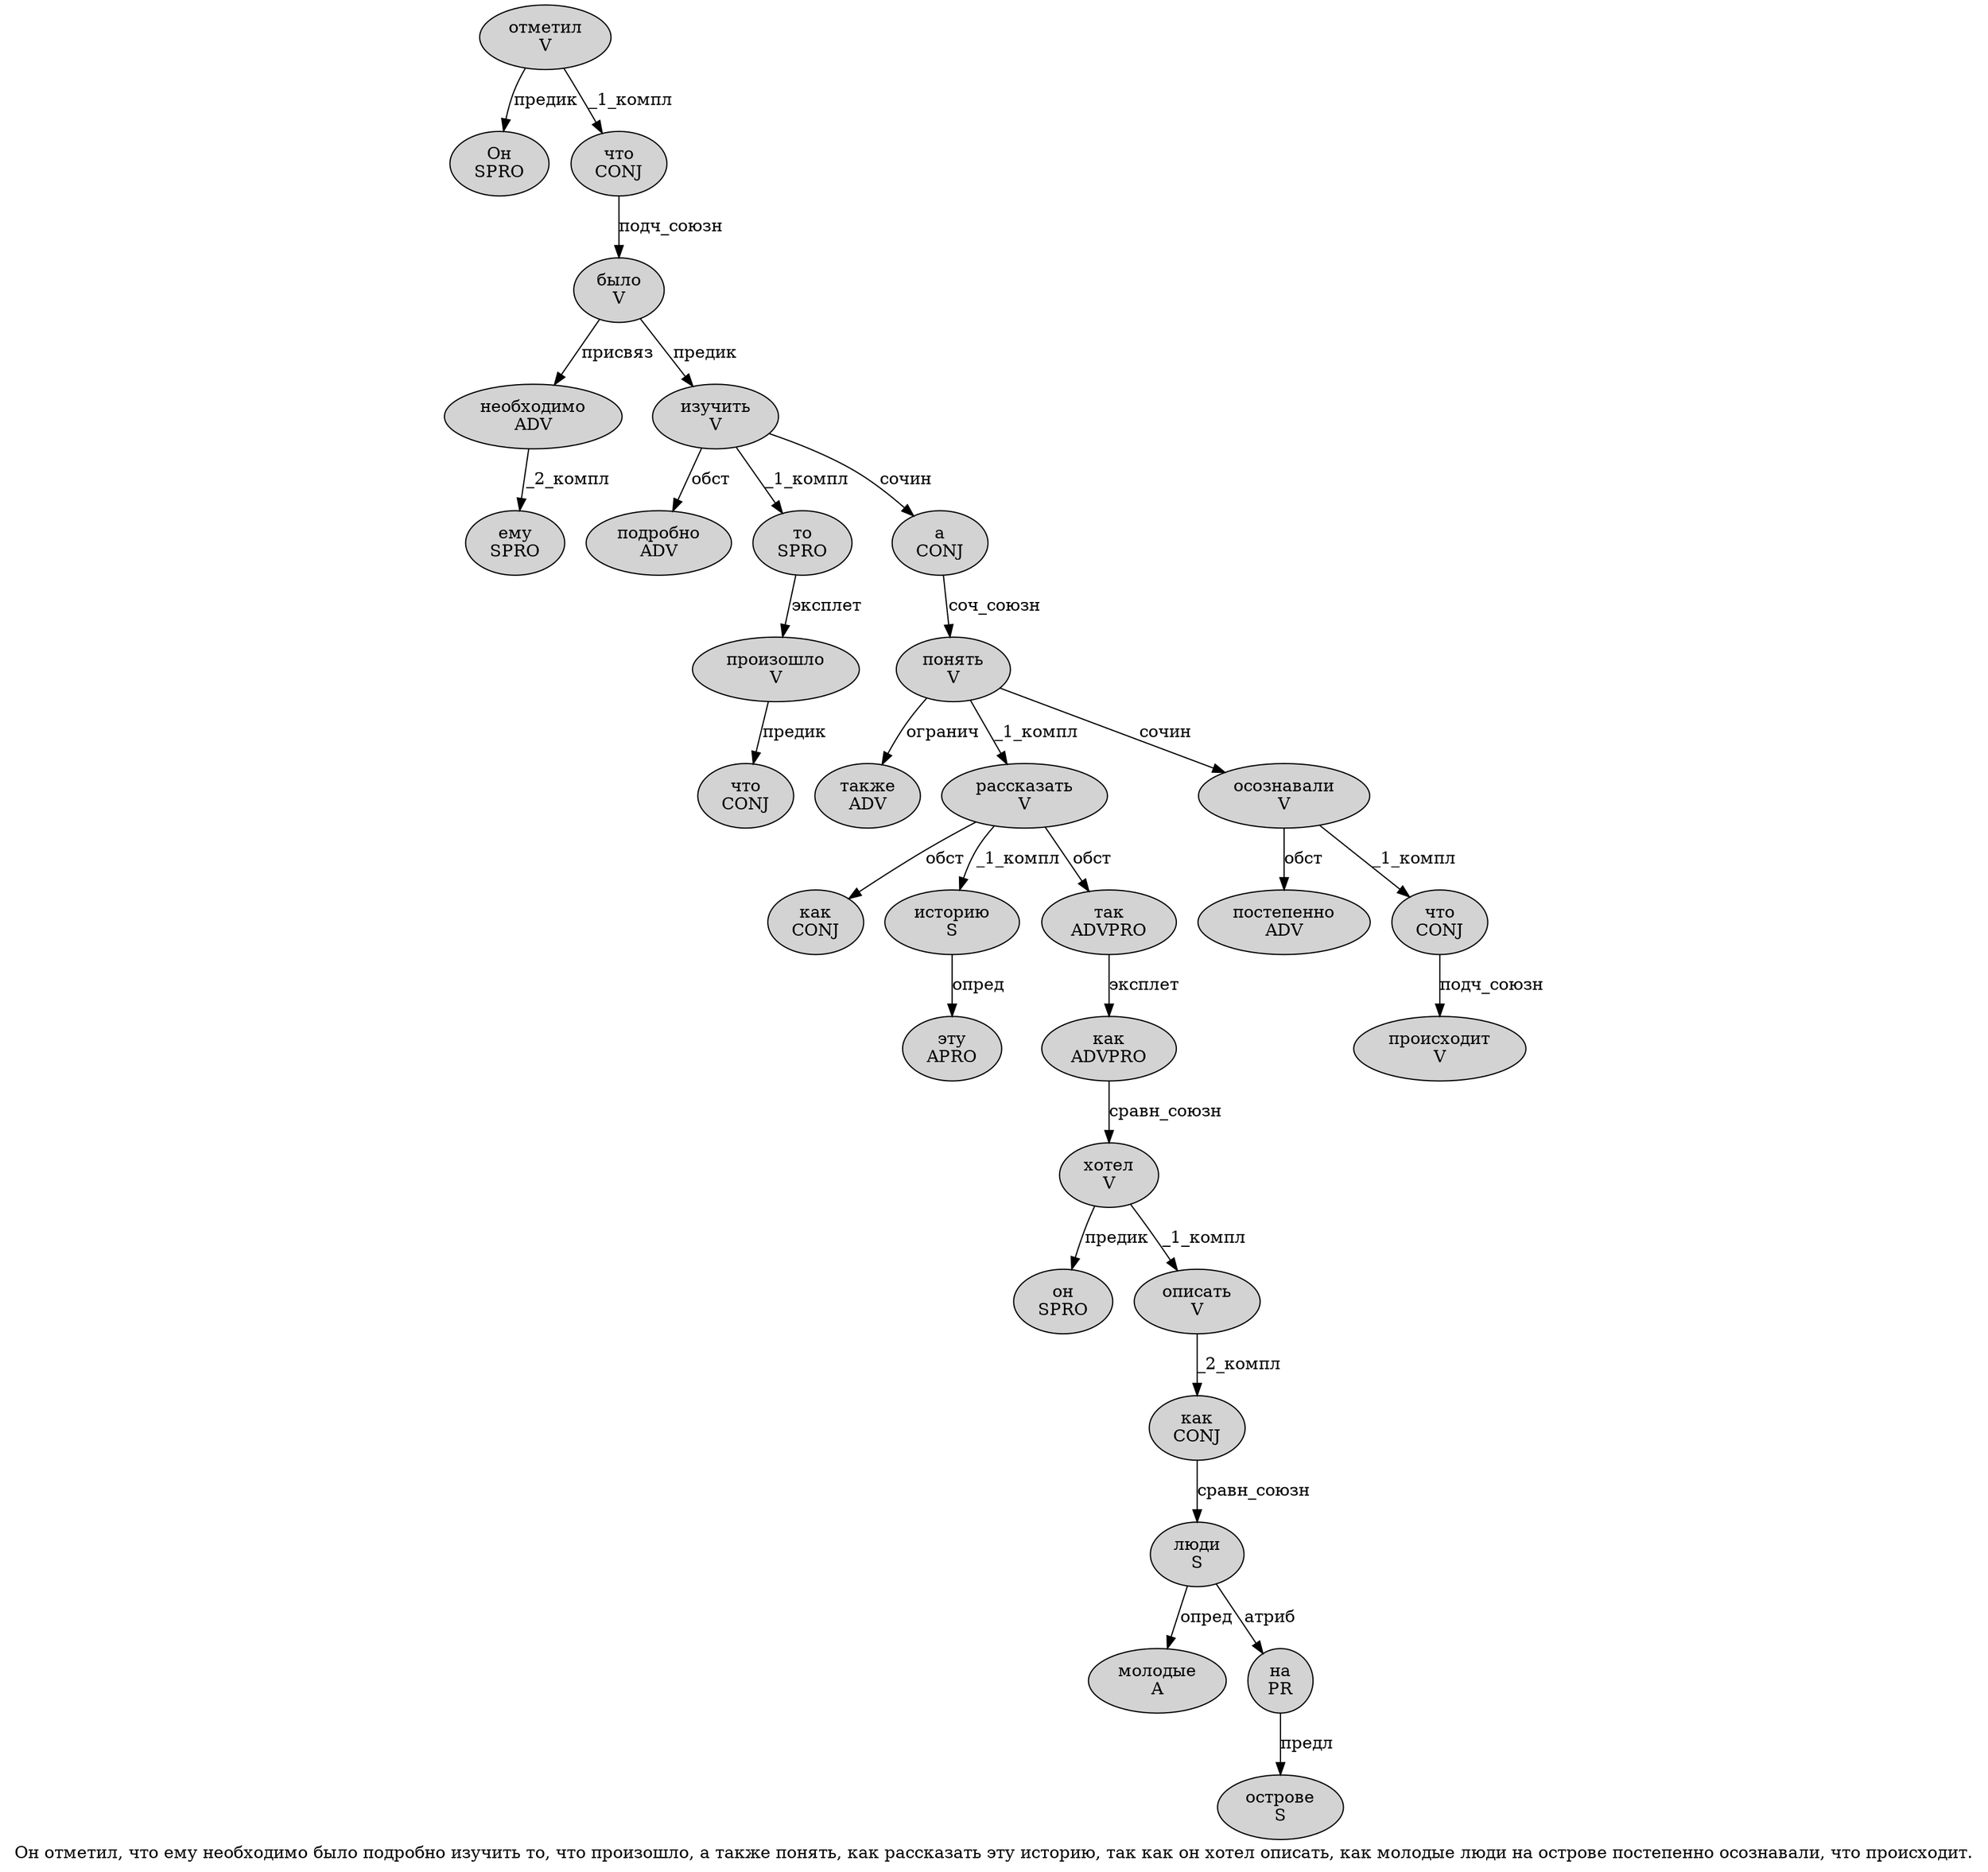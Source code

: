 digraph SENTENCE_1729 {
	graph [label="Он отметил, что ему необходимо было подробно изучить то, что произошло, а также понять, как рассказать эту историю, так как он хотел описать, как молодые люди на острове постепенно осознавали, что происходит."]
	node [style=filled]
		0 [label="Он
SPRO" color="" fillcolor=lightgray penwidth=1 shape=ellipse]
		1 [label="отметил
V" color="" fillcolor=lightgray penwidth=1 shape=ellipse]
		3 [label="что
CONJ" color="" fillcolor=lightgray penwidth=1 shape=ellipse]
		4 [label="ему
SPRO" color="" fillcolor=lightgray penwidth=1 shape=ellipse]
		5 [label="необходимо
ADV" color="" fillcolor=lightgray penwidth=1 shape=ellipse]
		6 [label="было
V" color="" fillcolor=lightgray penwidth=1 shape=ellipse]
		7 [label="подробно
ADV" color="" fillcolor=lightgray penwidth=1 shape=ellipse]
		8 [label="изучить
V" color="" fillcolor=lightgray penwidth=1 shape=ellipse]
		9 [label="то
SPRO" color="" fillcolor=lightgray penwidth=1 shape=ellipse]
		11 [label="что
CONJ" color="" fillcolor=lightgray penwidth=1 shape=ellipse]
		12 [label="произошло
V" color="" fillcolor=lightgray penwidth=1 shape=ellipse]
		14 [label="а
CONJ" color="" fillcolor=lightgray penwidth=1 shape=ellipse]
		15 [label="также
ADV" color="" fillcolor=lightgray penwidth=1 shape=ellipse]
		16 [label="понять
V" color="" fillcolor=lightgray penwidth=1 shape=ellipse]
		18 [label="как
CONJ" color="" fillcolor=lightgray penwidth=1 shape=ellipse]
		19 [label="рассказать
V" color="" fillcolor=lightgray penwidth=1 shape=ellipse]
		20 [label="эту
APRO" color="" fillcolor=lightgray penwidth=1 shape=ellipse]
		21 [label="историю
S" color="" fillcolor=lightgray penwidth=1 shape=ellipse]
		23 [label="так
ADVPRO" color="" fillcolor=lightgray penwidth=1 shape=ellipse]
		24 [label="как
ADVPRO" color="" fillcolor=lightgray penwidth=1 shape=ellipse]
		25 [label="он
SPRO" color="" fillcolor=lightgray penwidth=1 shape=ellipse]
		26 [label="хотел
V" color="" fillcolor=lightgray penwidth=1 shape=ellipse]
		27 [label="описать
V" color="" fillcolor=lightgray penwidth=1 shape=ellipse]
		29 [label="как
CONJ" color="" fillcolor=lightgray penwidth=1 shape=ellipse]
		30 [label="молодые
A" color="" fillcolor=lightgray penwidth=1 shape=ellipse]
		31 [label="люди
S" color="" fillcolor=lightgray penwidth=1 shape=ellipse]
		32 [label="на
PR" color="" fillcolor=lightgray penwidth=1 shape=ellipse]
		33 [label="острове
S" color="" fillcolor=lightgray penwidth=1 shape=ellipse]
		34 [label="постепенно
ADV" color="" fillcolor=lightgray penwidth=1 shape=ellipse]
		35 [label="осознавали
V" color="" fillcolor=lightgray penwidth=1 shape=ellipse]
		37 [label="что
CONJ" color="" fillcolor=lightgray penwidth=1 shape=ellipse]
		38 [label="происходит
V" color="" fillcolor=lightgray penwidth=1 shape=ellipse]
			12 -> 11 [label="предик"]
			3 -> 6 [label="подч_союзн"]
			23 -> 24 [label="эксплет"]
			35 -> 34 [label="обст"]
			35 -> 37 [label="_1_компл"]
			8 -> 7 [label="обст"]
			8 -> 9 [label="_1_компл"]
			8 -> 14 [label="сочин"]
			9 -> 12 [label="эксплет"]
			14 -> 16 [label="соч_союзн"]
			27 -> 29 [label="_2_компл"]
			5 -> 4 [label="_2_компл"]
			32 -> 33 [label="предл"]
			16 -> 15 [label="огранич"]
			16 -> 19 [label="_1_компл"]
			16 -> 35 [label="сочин"]
			6 -> 5 [label="присвяз"]
			6 -> 8 [label="предик"]
			37 -> 38 [label="подч_союзн"]
			19 -> 18 [label="обст"]
			19 -> 21 [label="_1_компл"]
			19 -> 23 [label="обст"]
			24 -> 26 [label="сравн_союзн"]
			26 -> 25 [label="предик"]
			26 -> 27 [label="_1_компл"]
			31 -> 30 [label="опред"]
			31 -> 32 [label="атриб"]
			29 -> 31 [label="сравн_союзн"]
			21 -> 20 [label="опред"]
			1 -> 0 [label="предик"]
			1 -> 3 [label="_1_компл"]
}